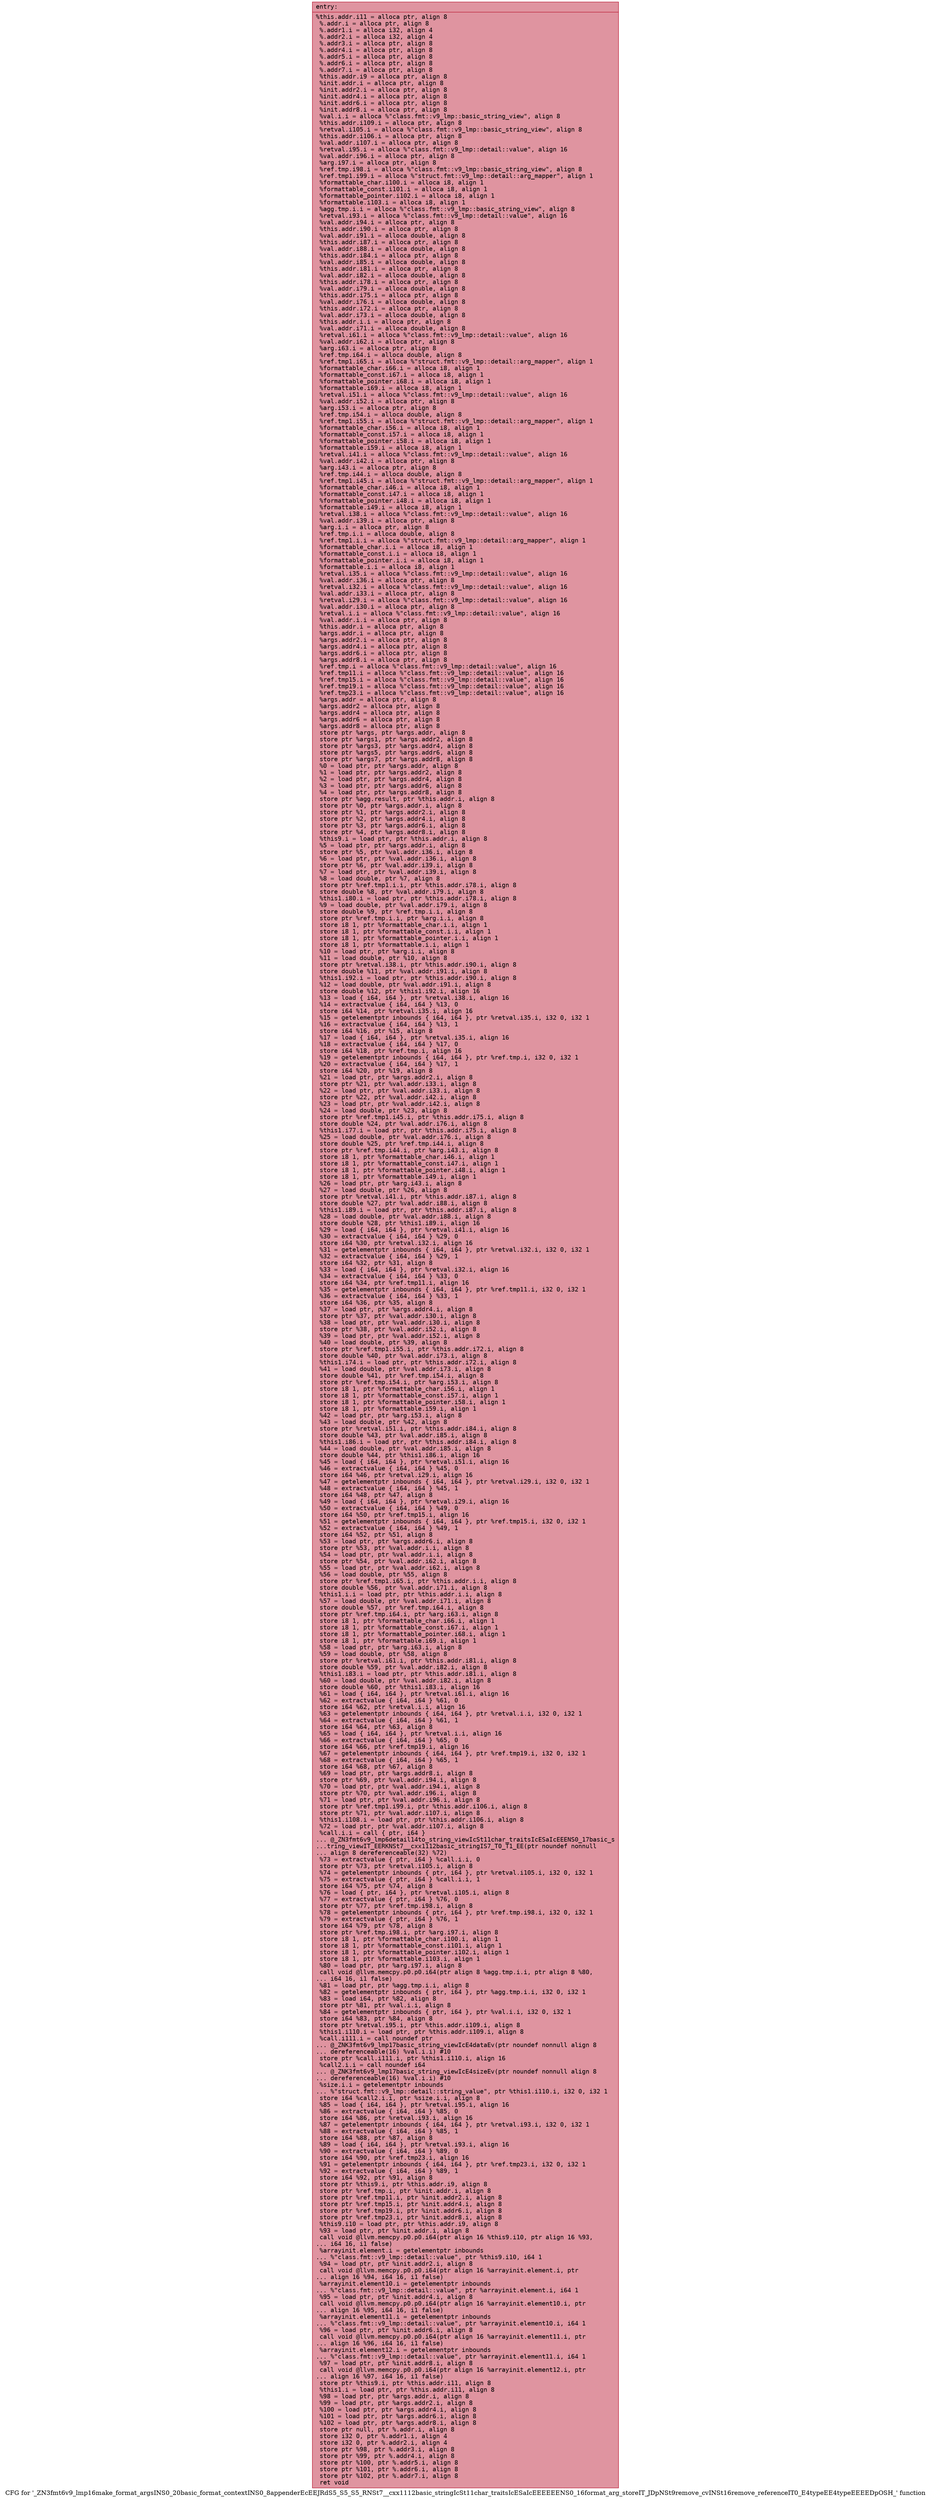 digraph "CFG for '_ZN3fmt6v9_lmp16make_format_argsINS0_20basic_format_contextINS0_8appenderEcEEJRdS5_S5_S5_RNSt7__cxx1112basic_stringIcSt11char_traitsIcESaIcEEEEEENS0_16format_arg_storeIT_JDpNSt9remove_cvINSt16remove_referenceIT0_E4typeEE4typeEEEEDpOSH_' function" {
	label="CFG for '_ZN3fmt6v9_lmp16make_format_argsINS0_20basic_format_contextINS0_8appenderEcEEJRdS5_S5_S5_RNSt7__cxx1112basic_stringIcSt11char_traitsIcESaIcEEEEEENS0_16format_arg_storeIT_JDpNSt9remove_cvINSt16remove_referenceIT0_E4typeEE4typeEEEEDpOSH_' function";

	Node0x55e52288a080 [shape=record,color="#b70d28ff", style=filled, fillcolor="#b70d2870" fontname="Courier",label="{entry:\l|  %this.addr.i11 = alloca ptr, align 8\l  %.addr.i = alloca ptr, align 8\l  %.addr1.i = alloca i32, align 4\l  %.addr2.i = alloca i32, align 4\l  %.addr3.i = alloca ptr, align 8\l  %.addr4.i = alloca ptr, align 8\l  %.addr5.i = alloca ptr, align 8\l  %.addr6.i = alloca ptr, align 8\l  %.addr7.i = alloca ptr, align 8\l  %this.addr.i9 = alloca ptr, align 8\l  %init.addr.i = alloca ptr, align 8\l  %init.addr2.i = alloca ptr, align 8\l  %init.addr4.i = alloca ptr, align 8\l  %init.addr6.i = alloca ptr, align 8\l  %init.addr8.i = alloca ptr, align 8\l  %val.i.i = alloca %\"class.fmt::v9_lmp::basic_string_view\", align 8\l  %this.addr.i109.i = alloca ptr, align 8\l  %retval.i105.i = alloca %\"class.fmt::v9_lmp::basic_string_view\", align 8\l  %this.addr.i106.i = alloca ptr, align 8\l  %val.addr.i107.i = alloca ptr, align 8\l  %retval.i95.i = alloca %\"class.fmt::v9_lmp::detail::value\", align 16\l  %val.addr.i96.i = alloca ptr, align 8\l  %arg.i97.i = alloca ptr, align 8\l  %ref.tmp.i98.i = alloca %\"class.fmt::v9_lmp::basic_string_view\", align 8\l  %ref.tmp1.i99.i = alloca %\"struct.fmt::v9_lmp::detail::arg_mapper\", align 1\l  %formattable_char.i100.i = alloca i8, align 1\l  %formattable_const.i101.i = alloca i8, align 1\l  %formattable_pointer.i102.i = alloca i8, align 1\l  %formattable.i103.i = alloca i8, align 1\l  %agg.tmp.i.i = alloca %\"class.fmt::v9_lmp::basic_string_view\", align 8\l  %retval.i93.i = alloca %\"class.fmt::v9_lmp::detail::value\", align 16\l  %val.addr.i94.i = alloca ptr, align 8\l  %this.addr.i90.i = alloca ptr, align 8\l  %val.addr.i91.i = alloca double, align 8\l  %this.addr.i87.i = alloca ptr, align 8\l  %val.addr.i88.i = alloca double, align 8\l  %this.addr.i84.i = alloca ptr, align 8\l  %val.addr.i85.i = alloca double, align 8\l  %this.addr.i81.i = alloca ptr, align 8\l  %val.addr.i82.i = alloca double, align 8\l  %this.addr.i78.i = alloca ptr, align 8\l  %val.addr.i79.i = alloca double, align 8\l  %this.addr.i75.i = alloca ptr, align 8\l  %val.addr.i76.i = alloca double, align 8\l  %this.addr.i72.i = alloca ptr, align 8\l  %val.addr.i73.i = alloca double, align 8\l  %this.addr.i.i = alloca ptr, align 8\l  %val.addr.i71.i = alloca double, align 8\l  %retval.i61.i = alloca %\"class.fmt::v9_lmp::detail::value\", align 16\l  %val.addr.i62.i = alloca ptr, align 8\l  %arg.i63.i = alloca ptr, align 8\l  %ref.tmp.i64.i = alloca double, align 8\l  %ref.tmp1.i65.i = alloca %\"struct.fmt::v9_lmp::detail::arg_mapper\", align 1\l  %formattable_char.i66.i = alloca i8, align 1\l  %formattable_const.i67.i = alloca i8, align 1\l  %formattable_pointer.i68.i = alloca i8, align 1\l  %formattable.i69.i = alloca i8, align 1\l  %retval.i51.i = alloca %\"class.fmt::v9_lmp::detail::value\", align 16\l  %val.addr.i52.i = alloca ptr, align 8\l  %arg.i53.i = alloca ptr, align 8\l  %ref.tmp.i54.i = alloca double, align 8\l  %ref.tmp1.i55.i = alloca %\"struct.fmt::v9_lmp::detail::arg_mapper\", align 1\l  %formattable_char.i56.i = alloca i8, align 1\l  %formattable_const.i57.i = alloca i8, align 1\l  %formattable_pointer.i58.i = alloca i8, align 1\l  %formattable.i59.i = alloca i8, align 1\l  %retval.i41.i = alloca %\"class.fmt::v9_lmp::detail::value\", align 16\l  %val.addr.i42.i = alloca ptr, align 8\l  %arg.i43.i = alloca ptr, align 8\l  %ref.tmp.i44.i = alloca double, align 8\l  %ref.tmp1.i45.i = alloca %\"struct.fmt::v9_lmp::detail::arg_mapper\", align 1\l  %formattable_char.i46.i = alloca i8, align 1\l  %formattable_const.i47.i = alloca i8, align 1\l  %formattable_pointer.i48.i = alloca i8, align 1\l  %formattable.i49.i = alloca i8, align 1\l  %retval.i38.i = alloca %\"class.fmt::v9_lmp::detail::value\", align 16\l  %val.addr.i39.i = alloca ptr, align 8\l  %arg.i.i = alloca ptr, align 8\l  %ref.tmp.i.i = alloca double, align 8\l  %ref.tmp1.i.i = alloca %\"struct.fmt::v9_lmp::detail::arg_mapper\", align 1\l  %formattable_char.i.i = alloca i8, align 1\l  %formattable_const.i.i = alloca i8, align 1\l  %formattable_pointer.i.i = alloca i8, align 1\l  %formattable.i.i = alloca i8, align 1\l  %retval.i35.i = alloca %\"class.fmt::v9_lmp::detail::value\", align 16\l  %val.addr.i36.i = alloca ptr, align 8\l  %retval.i32.i = alloca %\"class.fmt::v9_lmp::detail::value\", align 16\l  %val.addr.i33.i = alloca ptr, align 8\l  %retval.i29.i = alloca %\"class.fmt::v9_lmp::detail::value\", align 16\l  %val.addr.i30.i = alloca ptr, align 8\l  %retval.i.i = alloca %\"class.fmt::v9_lmp::detail::value\", align 16\l  %val.addr.i.i = alloca ptr, align 8\l  %this.addr.i = alloca ptr, align 8\l  %args.addr.i = alloca ptr, align 8\l  %args.addr2.i = alloca ptr, align 8\l  %args.addr4.i = alloca ptr, align 8\l  %args.addr6.i = alloca ptr, align 8\l  %args.addr8.i = alloca ptr, align 8\l  %ref.tmp.i = alloca %\"class.fmt::v9_lmp::detail::value\", align 16\l  %ref.tmp11.i = alloca %\"class.fmt::v9_lmp::detail::value\", align 16\l  %ref.tmp15.i = alloca %\"class.fmt::v9_lmp::detail::value\", align 16\l  %ref.tmp19.i = alloca %\"class.fmt::v9_lmp::detail::value\", align 16\l  %ref.tmp23.i = alloca %\"class.fmt::v9_lmp::detail::value\", align 16\l  %args.addr = alloca ptr, align 8\l  %args.addr2 = alloca ptr, align 8\l  %args.addr4 = alloca ptr, align 8\l  %args.addr6 = alloca ptr, align 8\l  %args.addr8 = alloca ptr, align 8\l  store ptr %args, ptr %args.addr, align 8\l  store ptr %args1, ptr %args.addr2, align 8\l  store ptr %args3, ptr %args.addr4, align 8\l  store ptr %args5, ptr %args.addr6, align 8\l  store ptr %args7, ptr %args.addr8, align 8\l  %0 = load ptr, ptr %args.addr, align 8\l  %1 = load ptr, ptr %args.addr2, align 8\l  %2 = load ptr, ptr %args.addr4, align 8\l  %3 = load ptr, ptr %args.addr6, align 8\l  %4 = load ptr, ptr %args.addr8, align 8\l  store ptr %agg.result, ptr %this.addr.i, align 8\l  store ptr %0, ptr %args.addr.i, align 8\l  store ptr %1, ptr %args.addr2.i, align 8\l  store ptr %2, ptr %args.addr4.i, align 8\l  store ptr %3, ptr %args.addr6.i, align 8\l  store ptr %4, ptr %args.addr8.i, align 8\l  %this9.i = load ptr, ptr %this.addr.i, align 8\l  %5 = load ptr, ptr %args.addr.i, align 8\l  store ptr %5, ptr %val.addr.i36.i, align 8\l  %6 = load ptr, ptr %val.addr.i36.i, align 8\l  store ptr %6, ptr %val.addr.i39.i, align 8\l  %7 = load ptr, ptr %val.addr.i39.i, align 8\l  %8 = load double, ptr %7, align 8\l  store ptr %ref.tmp1.i.i, ptr %this.addr.i78.i, align 8\l  store double %8, ptr %val.addr.i79.i, align 8\l  %this1.i80.i = load ptr, ptr %this.addr.i78.i, align 8\l  %9 = load double, ptr %val.addr.i79.i, align 8\l  store double %9, ptr %ref.tmp.i.i, align 8\l  store ptr %ref.tmp.i.i, ptr %arg.i.i, align 8\l  store i8 1, ptr %formattable_char.i.i, align 1\l  store i8 1, ptr %formattable_const.i.i, align 1\l  store i8 1, ptr %formattable_pointer.i.i, align 1\l  store i8 1, ptr %formattable.i.i, align 1\l  %10 = load ptr, ptr %arg.i.i, align 8\l  %11 = load double, ptr %10, align 8\l  store ptr %retval.i38.i, ptr %this.addr.i90.i, align 8\l  store double %11, ptr %val.addr.i91.i, align 8\l  %this1.i92.i = load ptr, ptr %this.addr.i90.i, align 8\l  %12 = load double, ptr %val.addr.i91.i, align 8\l  store double %12, ptr %this1.i92.i, align 16\l  %13 = load \{ i64, i64 \}, ptr %retval.i38.i, align 16\l  %14 = extractvalue \{ i64, i64 \} %13, 0\l  store i64 %14, ptr %retval.i35.i, align 16\l  %15 = getelementptr inbounds \{ i64, i64 \}, ptr %retval.i35.i, i32 0, i32 1\l  %16 = extractvalue \{ i64, i64 \} %13, 1\l  store i64 %16, ptr %15, align 8\l  %17 = load \{ i64, i64 \}, ptr %retval.i35.i, align 16\l  %18 = extractvalue \{ i64, i64 \} %17, 0\l  store i64 %18, ptr %ref.tmp.i, align 16\l  %19 = getelementptr inbounds \{ i64, i64 \}, ptr %ref.tmp.i, i32 0, i32 1\l  %20 = extractvalue \{ i64, i64 \} %17, 1\l  store i64 %20, ptr %19, align 8\l  %21 = load ptr, ptr %args.addr2.i, align 8\l  store ptr %21, ptr %val.addr.i33.i, align 8\l  %22 = load ptr, ptr %val.addr.i33.i, align 8\l  store ptr %22, ptr %val.addr.i42.i, align 8\l  %23 = load ptr, ptr %val.addr.i42.i, align 8\l  %24 = load double, ptr %23, align 8\l  store ptr %ref.tmp1.i45.i, ptr %this.addr.i75.i, align 8\l  store double %24, ptr %val.addr.i76.i, align 8\l  %this1.i77.i = load ptr, ptr %this.addr.i75.i, align 8\l  %25 = load double, ptr %val.addr.i76.i, align 8\l  store double %25, ptr %ref.tmp.i44.i, align 8\l  store ptr %ref.tmp.i44.i, ptr %arg.i43.i, align 8\l  store i8 1, ptr %formattable_char.i46.i, align 1\l  store i8 1, ptr %formattable_const.i47.i, align 1\l  store i8 1, ptr %formattable_pointer.i48.i, align 1\l  store i8 1, ptr %formattable.i49.i, align 1\l  %26 = load ptr, ptr %arg.i43.i, align 8\l  %27 = load double, ptr %26, align 8\l  store ptr %retval.i41.i, ptr %this.addr.i87.i, align 8\l  store double %27, ptr %val.addr.i88.i, align 8\l  %this1.i89.i = load ptr, ptr %this.addr.i87.i, align 8\l  %28 = load double, ptr %val.addr.i88.i, align 8\l  store double %28, ptr %this1.i89.i, align 16\l  %29 = load \{ i64, i64 \}, ptr %retval.i41.i, align 16\l  %30 = extractvalue \{ i64, i64 \} %29, 0\l  store i64 %30, ptr %retval.i32.i, align 16\l  %31 = getelementptr inbounds \{ i64, i64 \}, ptr %retval.i32.i, i32 0, i32 1\l  %32 = extractvalue \{ i64, i64 \} %29, 1\l  store i64 %32, ptr %31, align 8\l  %33 = load \{ i64, i64 \}, ptr %retval.i32.i, align 16\l  %34 = extractvalue \{ i64, i64 \} %33, 0\l  store i64 %34, ptr %ref.tmp11.i, align 16\l  %35 = getelementptr inbounds \{ i64, i64 \}, ptr %ref.tmp11.i, i32 0, i32 1\l  %36 = extractvalue \{ i64, i64 \} %33, 1\l  store i64 %36, ptr %35, align 8\l  %37 = load ptr, ptr %args.addr4.i, align 8\l  store ptr %37, ptr %val.addr.i30.i, align 8\l  %38 = load ptr, ptr %val.addr.i30.i, align 8\l  store ptr %38, ptr %val.addr.i52.i, align 8\l  %39 = load ptr, ptr %val.addr.i52.i, align 8\l  %40 = load double, ptr %39, align 8\l  store ptr %ref.tmp1.i55.i, ptr %this.addr.i72.i, align 8\l  store double %40, ptr %val.addr.i73.i, align 8\l  %this1.i74.i = load ptr, ptr %this.addr.i72.i, align 8\l  %41 = load double, ptr %val.addr.i73.i, align 8\l  store double %41, ptr %ref.tmp.i54.i, align 8\l  store ptr %ref.tmp.i54.i, ptr %arg.i53.i, align 8\l  store i8 1, ptr %formattable_char.i56.i, align 1\l  store i8 1, ptr %formattable_const.i57.i, align 1\l  store i8 1, ptr %formattable_pointer.i58.i, align 1\l  store i8 1, ptr %formattable.i59.i, align 1\l  %42 = load ptr, ptr %arg.i53.i, align 8\l  %43 = load double, ptr %42, align 8\l  store ptr %retval.i51.i, ptr %this.addr.i84.i, align 8\l  store double %43, ptr %val.addr.i85.i, align 8\l  %this1.i86.i = load ptr, ptr %this.addr.i84.i, align 8\l  %44 = load double, ptr %val.addr.i85.i, align 8\l  store double %44, ptr %this1.i86.i, align 16\l  %45 = load \{ i64, i64 \}, ptr %retval.i51.i, align 16\l  %46 = extractvalue \{ i64, i64 \} %45, 0\l  store i64 %46, ptr %retval.i29.i, align 16\l  %47 = getelementptr inbounds \{ i64, i64 \}, ptr %retval.i29.i, i32 0, i32 1\l  %48 = extractvalue \{ i64, i64 \} %45, 1\l  store i64 %48, ptr %47, align 8\l  %49 = load \{ i64, i64 \}, ptr %retval.i29.i, align 16\l  %50 = extractvalue \{ i64, i64 \} %49, 0\l  store i64 %50, ptr %ref.tmp15.i, align 16\l  %51 = getelementptr inbounds \{ i64, i64 \}, ptr %ref.tmp15.i, i32 0, i32 1\l  %52 = extractvalue \{ i64, i64 \} %49, 1\l  store i64 %52, ptr %51, align 8\l  %53 = load ptr, ptr %args.addr6.i, align 8\l  store ptr %53, ptr %val.addr.i.i, align 8\l  %54 = load ptr, ptr %val.addr.i.i, align 8\l  store ptr %54, ptr %val.addr.i62.i, align 8\l  %55 = load ptr, ptr %val.addr.i62.i, align 8\l  %56 = load double, ptr %55, align 8\l  store ptr %ref.tmp1.i65.i, ptr %this.addr.i.i, align 8\l  store double %56, ptr %val.addr.i71.i, align 8\l  %this1.i.i = load ptr, ptr %this.addr.i.i, align 8\l  %57 = load double, ptr %val.addr.i71.i, align 8\l  store double %57, ptr %ref.tmp.i64.i, align 8\l  store ptr %ref.tmp.i64.i, ptr %arg.i63.i, align 8\l  store i8 1, ptr %formattable_char.i66.i, align 1\l  store i8 1, ptr %formattable_const.i67.i, align 1\l  store i8 1, ptr %formattable_pointer.i68.i, align 1\l  store i8 1, ptr %formattable.i69.i, align 1\l  %58 = load ptr, ptr %arg.i63.i, align 8\l  %59 = load double, ptr %58, align 8\l  store ptr %retval.i61.i, ptr %this.addr.i81.i, align 8\l  store double %59, ptr %val.addr.i82.i, align 8\l  %this1.i83.i = load ptr, ptr %this.addr.i81.i, align 8\l  %60 = load double, ptr %val.addr.i82.i, align 8\l  store double %60, ptr %this1.i83.i, align 16\l  %61 = load \{ i64, i64 \}, ptr %retval.i61.i, align 16\l  %62 = extractvalue \{ i64, i64 \} %61, 0\l  store i64 %62, ptr %retval.i.i, align 16\l  %63 = getelementptr inbounds \{ i64, i64 \}, ptr %retval.i.i, i32 0, i32 1\l  %64 = extractvalue \{ i64, i64 \} %61, 1\l  store i64 %64, ptr %63, align 8\l  %65 = load \{ i64, i64 \}, ptr %retval.i.i, align 16\l  %66 = extractvalue \{ i64, i64 \} %65, 0\l  store i64 %66, ptr %ref.tmp19.i, align 16\l  %67 = getelementptr inbounds \{ i64, i64 \}, ptr %ref.tmp19.i, i32 0, i32 1\l  %68 = extractvalue \{ i64, i64 \} %65, 1\l  store i64 %68, ptr %67, align 8\l  %69 = load ptr, ptr %args.addr8.i, align 8\l  store ptr %69, ptr %val.addr.i94.i, align 8\l  %70 = load ptr, ptr %val.addr.i94.i, align 8\l  store ptr %70, ptr %val.addr.i96.i, align 8\l  %71 = load ptr, ptr %val.addr.i96.i, align 8\l  store ptr %ref.tmp1.i99.i, ptr %this.addr.i106.i, align 8\l  store ptr %71, ptr %val.addr.i107.i, align 8\l  %this1.i108.i = load ptr, ptr %this.addr.i106.i, align 8\l  %72 = load ptr, ptr %val.addr.i107.i, align 8\l  %call.i.i = call \{ ptr, i64 \}\l... @_ZN3fmt6v9_lmp6detail14to_string_viewIcSt11char_traitsIcESaIcEEENS0_17basic_s\l...tring_viewIT_EERKNSt7__cxx1112basic_stringIS7_T0_T1_EE(ptr noundef nonnull\l... align 8 dereferenceable(32) %72)\l  %73 = extractvalue \{ ptr, i64 \} %call.i.i, 0\l  store ptr %73, ptr %retval.i105.i, align 8\l  %74 = getelementptr inbounds \{ ptr, i64 \}, ptr %retval.i105.i, i32 0, i32 1\l  %75 = extractvalue \{ ptr, i64 \} %call.i.i, 1\l  store i64 %75, ptr %74, align 8\l  %76 = load \{ ptr, i64 \}, ptr %retval.i105.i, align 8\l  %77 = extractvalue \{ ptr, i64 \} %76, 0\l  store ptr %77, ptr %ref.tmp.i98.i, align 8\l  %78 = getelementptr inbounds \{ ptr, i64 \}, ptr %ref.tmp.i98.i, i32 0, i32 1\l  %79 = extractvalue \{ ptr, i64 \} %76, 1\l  store i64 %79, ptr %78, align 8\l  store ptr %ref.tmp.i98.i, ptr %arg.i97.i, align 8\l  store i8 1, ptr %formattable_char.i100.i, align 1\l  store i8 1, ptr %formattable_const.i101.i, align 1\l  store i8 1, ptr %formattable_pointer.i102.i, align 1\l  store i8 1, ptr %formattable.i103.i, align 1\l  %80 = load ptr, ptr %arg.i97.i, align 8\l  call void @llvm.memcpy.p0.p0.i64(ptr align 8 %agg.tmp.i.i, ptr align 8 %80,\l... i64 16, i1 false)\l  %81 = load ptr, ptr %agg.tmp.i.i, align 8\l  %82 = getelementptr inbounds \{ ptr, i64 \}, ptr %agg.tmp.i.i, i32 0, i32 1\l  %83 = load i64, ptr %82, align 8\l  store ptr %81, ptr %val.i.i, align 8\l  %84 = getelementptr inbounds \{ ptr, i64 \}, ptr %val.i.i, i32 0, i32 1\l  store i64 %83, ptr %84, align 8\l  store ptr %retval.i95.i, ptr %this.addr.i109.i, align 8\l  %this1.i110.i = load ptr, ptr %this.addr.i109.i, align 8\l  %call.i111.i = call noundef ptr\l... @_ZNK3fmt6v9_lmp17basic_string_viewIcE4dataEv(ptr noundef nonnull align 8\l... dereferenceable(16) %val.i.i) #10\l  store ptr %call.i111.i, ptr %this1.i110.i, align 16\l  %call2.i.i = call noundef i64\l... @_ZNK3fmt6v9_lmp17basic_string_viewIcE4sizeEv(ptr noundef nonnull align 8\l... dereferenceable(16) %val.i.i) #10\l  %size.i.i = getelementptr inbounds\l... %\"struct.fmt::v9_lmp::detail::string_value\", ptr %this1.i110.i, i32 0, i32 1\l  store i64 %call2.i.i, ptr %size.i.i, align 8\l  %85 = load \{ i64, i64 \}, ptr %retval.i95.i, align 16\l  %86 = extractvalue \{ i64, i64 \} %85, 0\l  store i64 %86, ptr %retval.i93.i, align 16\l  %87 = getelementptr inbounds \{ i64, i64 \}, ptr %retval.i93.i, i32 0, i32 1\l  %88 = extractvalue \{ i64, i64 \} %85, 1\l  store i64 %88, ptr %87, align 8\l  %89 = load \{ i64, i64 \}, ptr %retval.i93.i, align 16\l  %90 = extractvalue \{ i64, i64 \} %89, 0\l  store i64 %90, ptr %ref.tmp23.i, align 16\l  %91 = getelementptr inbounds \{ i64, i64 \}, ptr %ref.tmp23.i, i32 0, i32 1\l  %92 = extractvalue \{ i64, i64 \} %89, 1\l  store i64 %92, ptr %91, align 8\l  store ptr %this9.i, ptr %this.addr.i9, align 8\l  store ptr %ref.tmp.i, ptr %init.addr.i, align 8\l  store ptr %ref.tmp11.i, ptr %init.addr2.i, align 8\l  store ptr %ref.tmp15.i, ptr %init.addr4.i, align 8\l  store ptr %ref.tmp19.i, ptr %init.addr6.i, align 8\l  store ptr %ref.tmp23.i, ptr %init.addr8.i, align 8\l  %this9.i10 = load ptr, ptr %this.addr.i9, align 8\l  %93 = load ptr, ptr %init.addr.i, align 8\l  call void @llvm.memcpy.p0.p0.i64(ptr align 16 %this9.i10, ptr align 16 %93,\l... i64 16, i1 false)\l  %arrayinit.element.i = getelementptr inbounds\l... %\"class.fmt::v9_lmp::detail::value\", ptr %this9.i10, i64 1\l  %94 = load ptr, ptr %init.addr2.i, align 8\l  call void @llvm.memcpy.p0.p0.i64(ptr align 16 %arrayinit.element.i, ptr\l... align 16 %94, i64 16, i1 false)\l  %arrayinit.element10.i = getelementptr inbounds\l... %\"class.fmt::v9_lmp::detail::value\", ptr %arrayinit.element.i, i64 1\l  %95 = load ptr, ptr %init.addr4.i, align 8\l  call void @llvm.memcpy.p0.p0.i64(ptr align 16 %arrayinit.element10.i, ptr\l... align 16 %95, i64 16, i1 false)\l  %arrayinit.element11.i = getelementptr inbounds\l... %\"class.fmt::v9_lmp::detail::value\", ptr %arrayinit.element10.i, i64 1\l  %96 = load ptr, ptr %init.addr6.i, align 8\l  call void @llvm.memcpy.p0.p0.i64(ptr align 16 %arrayinit.element11.i, ptr\l... align 16 %96, i64 16, i1 false)\l  %arrayinit.element12.i = getelementptr inbounds\l... %\"class.fmt::v9_lmp::detail::value\", ptr %arrayinit.element11.i, i64 1\l  %97 = load ptr, ptr %init.addr8.i, align 8\l  call void @llvm.memcpy.p0.p0.i64(ptr align 16 %arrayinit.element12.i, ptr\l... align 16 %97, i64 16, i1 false)\l  store ptr %this9.i, ptr %this.addr.i11, align 8\l  %this1.i = load ptr, ptr %this.addr.i11, align 8\l  %98 = load ptr, ptr %args.addr.i, align 8\l  %99 = load ptr, ptr %args.addr2.i, align 8\l  %100 = load ptr, ptr %args.addr4.i, align 8\l  %101 = load ptr, ptr %args.addr6.i, align 8\l  %102 = load ptr, ptr %args.addr8.i, align 8\l  store ptr null, ptr %.addr.i, align 8\l  store i32 0, ptr %.addr1.i, align 4\l  store i32 0, ptr %.addr2.i, align 4\l  store ptr %98, ptr %.addr3.i, align 8\l  store ptr %99, ptr %.addr4.i, align 8\l  store ptr %100, ptr %.addr5.i, align 8\l  store ptr %101, ptr %.addr6.i, align 8\l  store ptr %102, ptr %.addr7.i, align 8\l  ret void\l}"];
}
